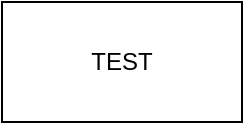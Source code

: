 <mxfile version="20.4.0" type="github">
  <diagram id="JA0JSkUV2G3kcNLsSyt6" name="Page-1">
    <mxGraphModel dx="1042" dy="682" grid="1" gridSize="10" guides="1" tooltips="1" connect="1" arrows="1" fold="1" page="1" pageScale="1" pageWidth="827" pageHeight="1169" math="0" shadow="0">
      <root>
        <mxCell id="0" />
        <mxCell id="1" parent="0" />
        <mxCell id="eKoGlDHYbYCB5Y0y22-y-1" value="TEST" style="rounded=0;whiteSpace=wrap;html=1;" vertex="1" parent="1">
          <mxGeometry x="350" y="320" width="120" height="60" as="geometry" />
        </mxCell>
      </root>
    </mxGraphModel>
  </diagram>
</mxfile>
